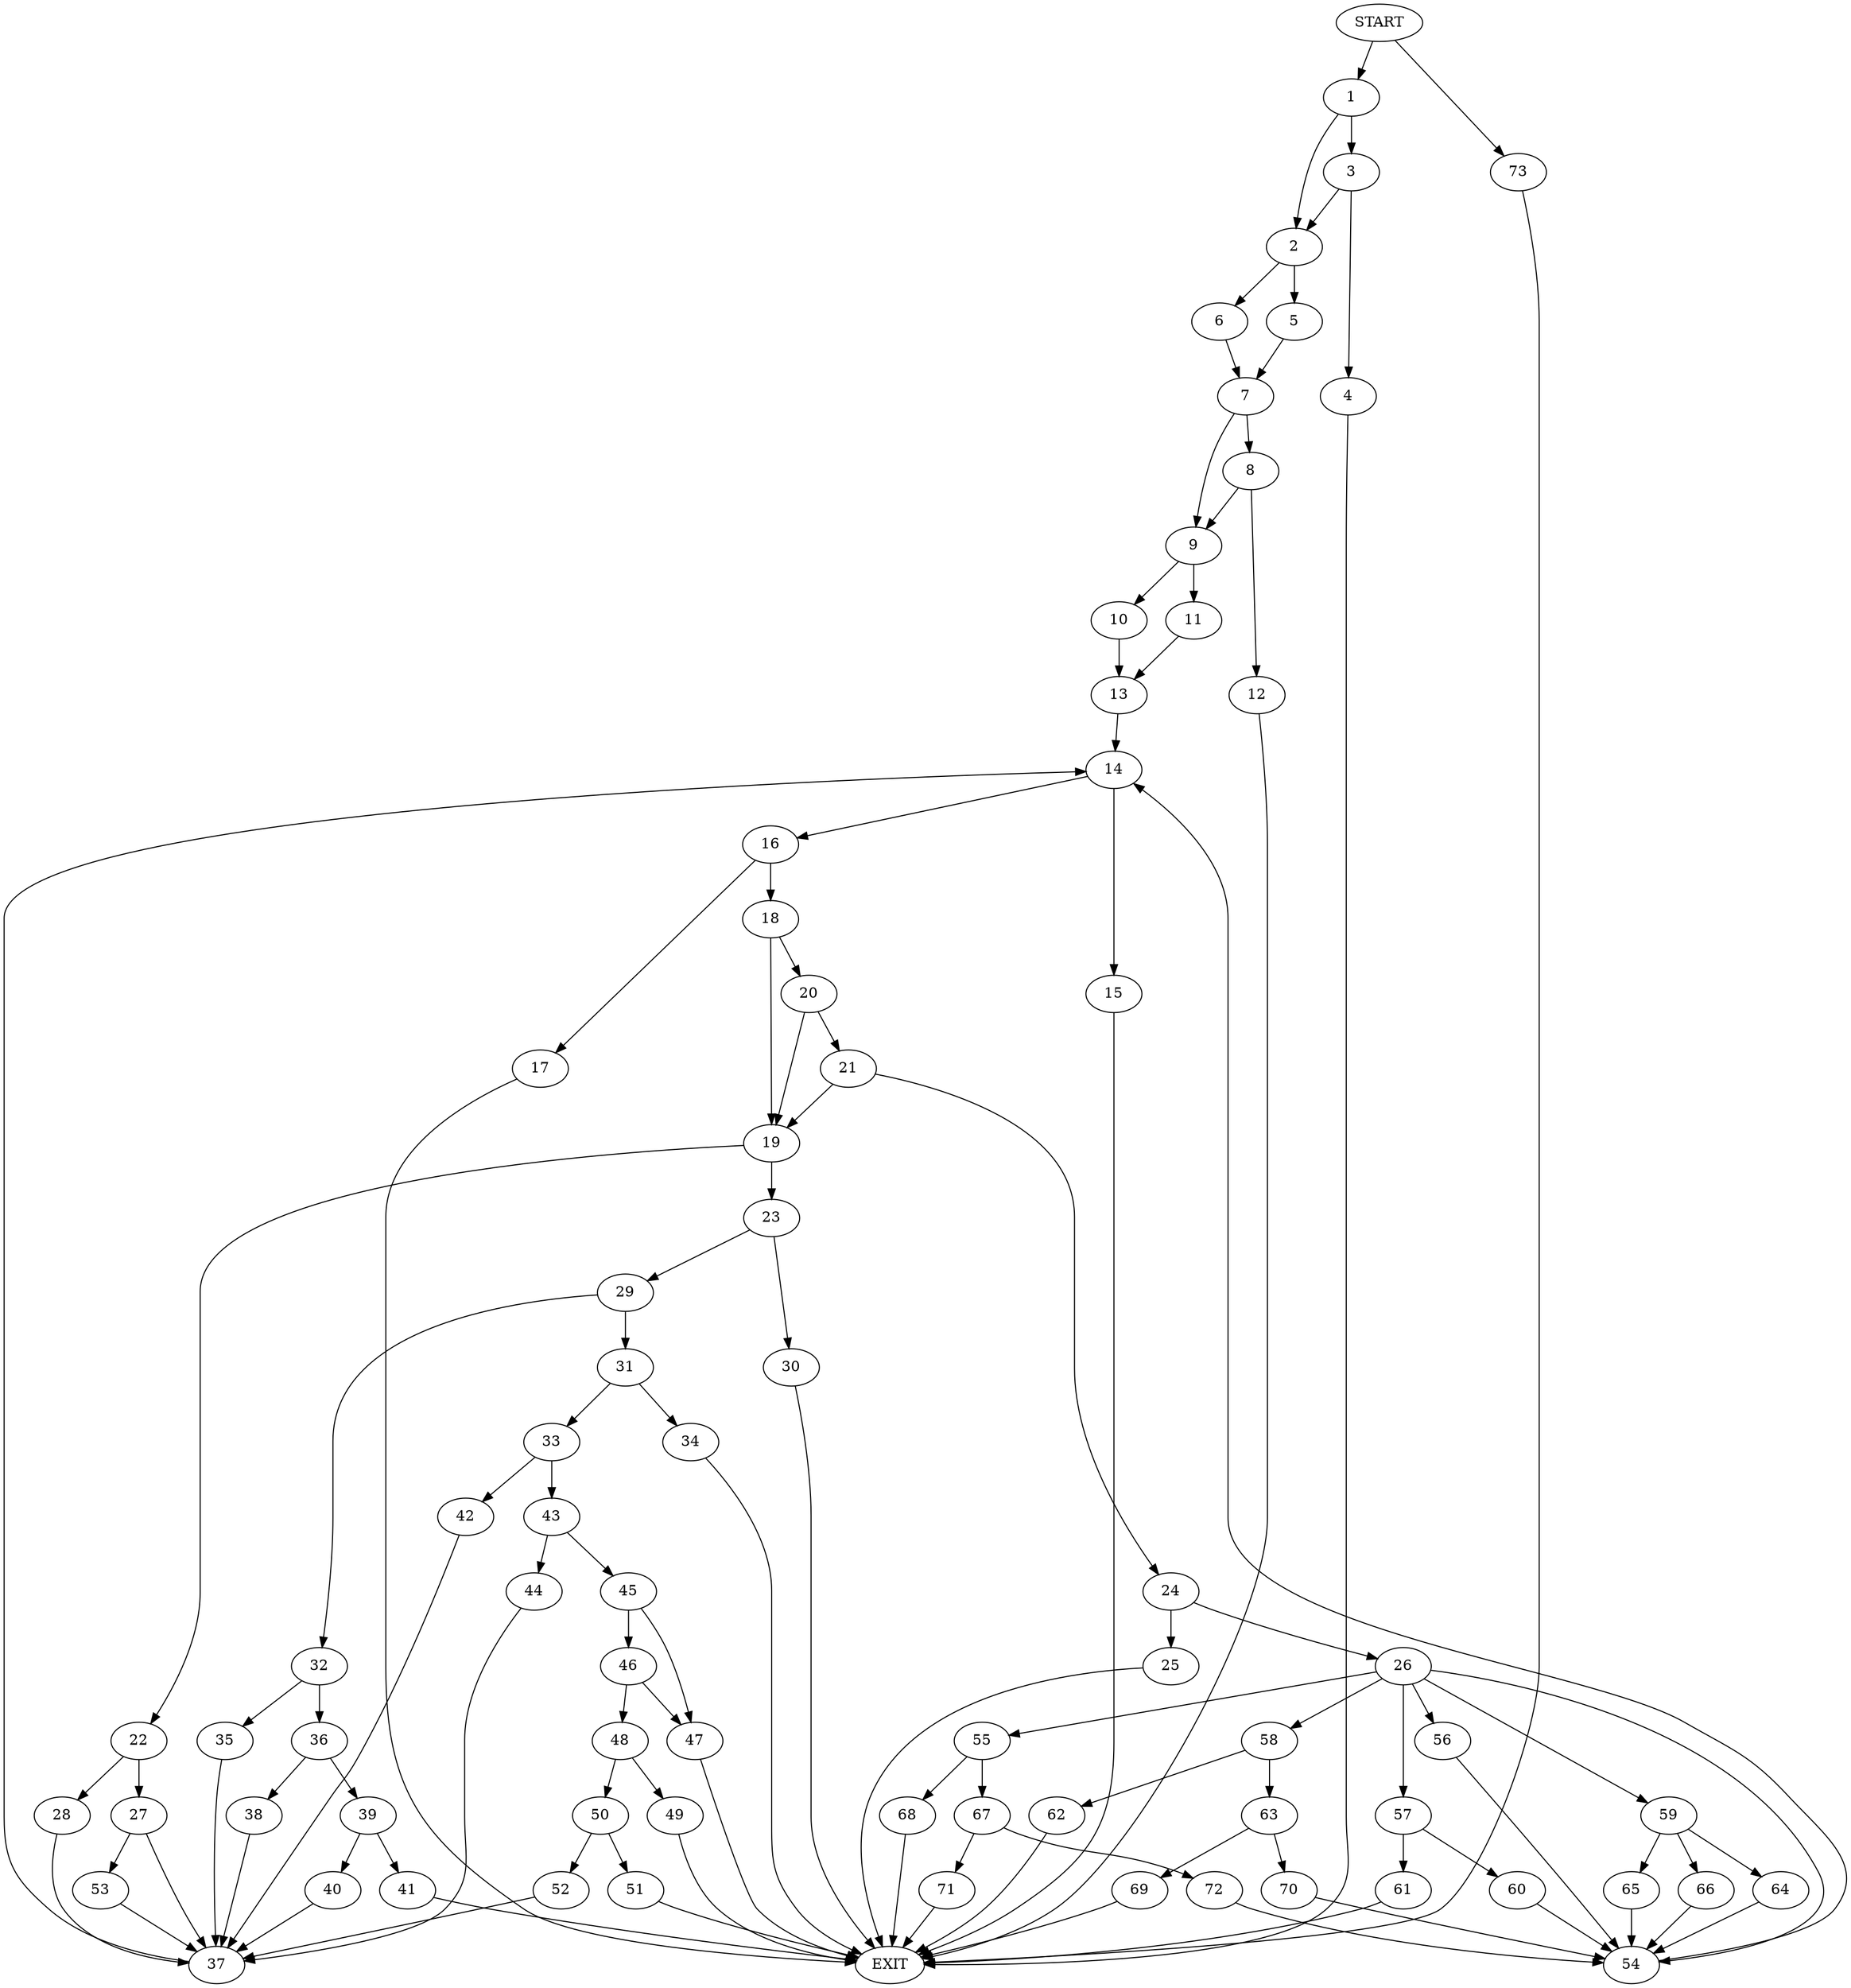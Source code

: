 digraph {
0 [label="START"]
74 [label="EXIT"]
0 -> 1
1 -> 2
1 -> 3
3 -> 4
3 -> 2
2 -> 5
2 -> 6
4 -> 74
5 -> 7
6 -> 7
7 -> 8
7 -> 9
9 -> 10
9 -> 11
8 -> 9
8 -> 12
12 -> 74
11 -> 13
10 -> 13
13 -> 14
14 -> 15
14 -> 16
16 -> 17
16 -> 18
15 -> 74
17 -> 74
18 -> 19
18 -> 20
20 -> 19
20 -> 21
19 -> 22
19 -> 23
21 -> 19
21 -> 24
24 -> 25
24 -> 26
22 -> 27
22 -> 28
23 -> 29
23 -> 30
30 -> 74
29 -> 31
29 -> 32
31 -> 33
31 -> 34
32 -> 35
32 -> 36
35 -> 37
36 -> 38
36 -> 39
37 -> 14
38 -> 37
39 -> 40
39 -> 41
41 -> 74
40 -> 37
33 -> 42
33 -> 43
34 -> 74
42 -> 37
43 -> 44
43 -> 45
44 -> 37
45 -> 46
45 -> 47
47 -> 74
46 -> 47
46 -> 48
48 -> 49
48 -> 50
50 -> 51
50 -> 52
49 -> 74
52 -> 37
51 -> 74
28 -> 37
27 -> 37
27 -> 53
53 -> 37
26 -> 54
26 -> 55
26 -> 56
26 -> 57
26 -> 58
26 -> 59
25 -> 74
57 -> 60
57 -> 61
58 -> 62
58 -> 63
59 -> 64
59 -> 65
59 -> 66
55 -> 67
55 -> 68
56 -> 54
54 -> 14
64 -> 54
65 -> 54
66 -> 54
62 -> 74
63 -> 69
63 -> 70
70 -> 54
69 -> 74
67 -> 71
67 -> 72
68 -> 74
71 -> 74
72 -> 54
60 -> 54
61 -> 74
0 -> 73
73 -> 74
}
